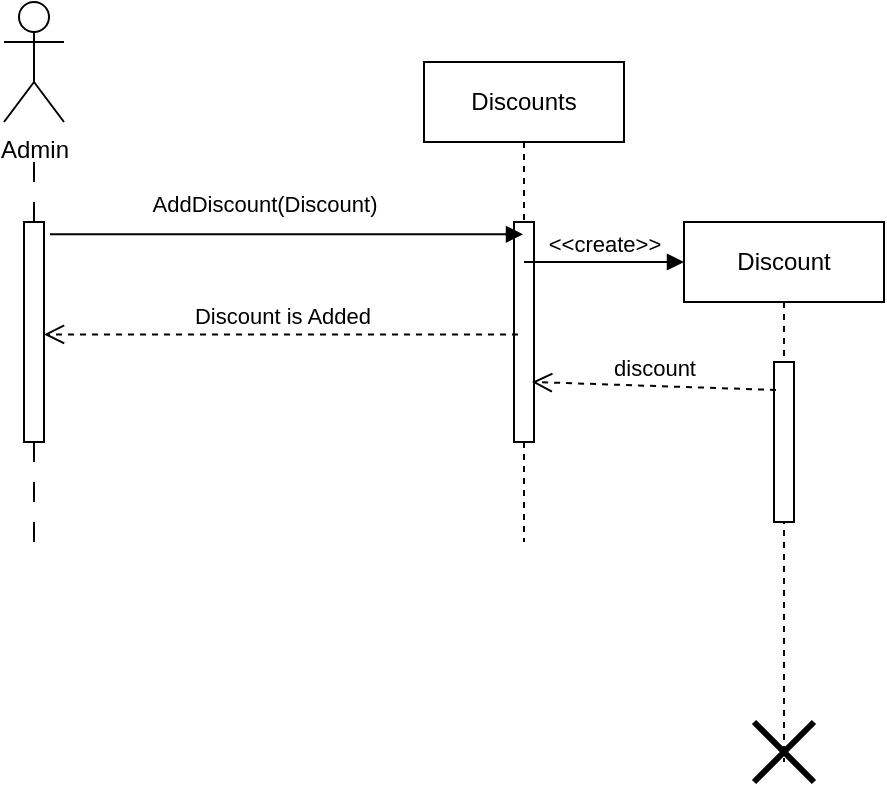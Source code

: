 <mxfile version="16.5.1" type="device"><diagram id="YLKoYbHzh7KxjD7sh19k" name="Page-1"><mxGraphModel dx="868" dy="553" grid="1" gridSize="10" guides="1" tooltips="1" connect="1" arrows="1" fold="1" page="1" pageScale="1" pageWidth="850" pageHeight="1100" math="0" shadow="0"><root><mxCell id="0"/><mxCell id="1" parent="0"/><mxCell id="5WvH0aVPz8zTcksEPGxo-1" value="Admin" style="shape=umlActor;verticalLabelPosition=bottom;verticalAlign=top;html=1;" parent="1" vertex="1"><mxGeometry x="140" y="130" width="30" height="60" as="geometry"/></mxCell><mxCell id="5WvH0aVPz8zTcksEPGxo-4" value="" style="endArrow=none;startArrow=none;endFill=0;startFill=0;endSize=8;html=1;verticalAlign=bottom;dashed=1;labelBackgroundColor=none;dashPattern=10 10;rounded=0;" parent="1" source="5WvH0aVPz8zTcksEPGxo-13" edge="1"><mxGeometry width="160" relative="1" as="geometry"><mxPoint x="155" y="210" as="sourcePoint"/><mxPoint x="155" y="400" as="targetPoint"/></mxGeometry></mxCell><mxCell id="5WvH0aVPz8zTcksEPGxo-13" value="" style="html=1;points=[];perimeter=orthogonalPerimeter;" parent="1" vertex="1"><mxGeometry x="150" y="240" width="10" height="110" as="geometry"/></mxCell><mxCell id="5WvH0aVPz8zTcksEPGxo-15" value="" style="endArrow=none;startArrow=none;endFill=0;startFill=0;endSize=8;html=1;verticalAlign=bottom;dashed=1;labelBackgroundColor=none;dashPattern=10 10;rounded=0;" parent="1" target="5WvH0aVPz8zTcksEPGxo-13" edge="1"><mxGeometry width="160" relative="1" as="geometry"><mxPoint x="155" y="210" as="sourcePoint"/><mxPoint x="155" y="600" as="targetPoint"/></mxGeometry></mxCell><mxCell id="5WvH0aVPz8zTcksEPGxo-16" value="Discounts" style="shape=umlLifeline;perimeter=lifelinePerimeter;whiteSpace=wrap;html=1;container=1;collapsible=0;recursiveResize=0;outlineConnect=0;" parent="1" vertex="1"><mxGeometry x="350" y="160" width="100" height="240" as="geometry"/></mxCell><mxCell id="5WvH0aVPz8zTcksEPGxo-17" value="" style="html=1;points=[];perimeter=orthogonalPerimeter;" parent="5WvH0aVPz8zTcksEPGxo-16" vertex="1"><mxGeometry x="45" y="80" width="10" height="110" as="geometry"/></mxCell><mxCell id="5WvH0aVPz8zTcksEPGxo-18" value="AddDiscount(Discount)" style="html=1;verticalAlign=bottom;endArrow=block;rounded=0;exitX=1.3;exitY=0.056;exitDx=0;exitDy=0;exitPerimeter=0;" parent="1" source="5WvH0aVPz8zTcksEPGxo-13" target="5WvH0aVPz8zTcksEPGxo-16" edge="1"><mxGeometry x="-0.095" y="6" width="80" relative="1" as="geometry"><mxPoint x="380" y="390" as="sourcePoint"/><mxPoint x="460" y="390" as="targetPoint"/><mxPoint as="offset"/></mxGeometry></mxCell><mxCell id="5WvH0aVPz8zTcksEPGxo-19" value="Discount is Added" style="html=1;verticalAlign=bottom;endArrow=open;dashed=1;endSize=8;rounded=0;exitX=0.2;exitY=0.211;exitDx=0;exitDy=0;exitPerimeter=0;" parent="1" edge="1"><mxGeometry relative="1" as="geometry"><mxPoint x="397" y="296.21" as="sourcePoint"/><mxPoint x="160" y="296.21" as="targetPoint"/></mxGeometry></mxCell><mxCell id="T6Eh9BaF8g_zxTQ4OQgB-2" value="&amp;lt;&amp;lt;create&amp;gt;&amp;gt;" style="html=1;verticalAlign=bottom;endArrow=block;rounded=0;" edge="1" parent="1"><mxGeometry width="80" relative="1" as="geometry"><mxPoint x="400" y="260" as="sourcePoint"/><mxPoint x="480" y="260" as="targetPoint"/></mxGeometry></mxCell><mxCell id="T6Eh9BaF8g_zxTQ4OQgB-3" value="Discount" style="shape=umlLifeline;perimeter=lifelinePerimeter;whiteSpace=wrap;html=1;container=1;collapsible=0;recursiveResize=0;outlineConnect=0;" vertex="1" parent="1"><mxGeometry x="480" y="240" width="100" height="270" as="geometry"/></mxCell><mxCell id="T6Eh9BaF8g_zxTQ4OQgB-5" value="" style="html=1;points=[];perimeter=orthogonalPerimeter;" vertex="1" parent="T6Eh9BaF8g_zxTQ4OQgB-3"><mxGeometry x="45" y="70" width="10" height="80" as="geometry"/></mxCell><mxCell id="T6Eh9BaF8g_zxTQ4OQgB-6" value="" style="shape=umlDestroy;whiteSpace=wrap;html=1;strokeWidth=3;" vertex="1" parent="T6Eh9BaF8g_zxTQ4OQgB-3"><mxGeometry x="35" y="250" width="30" height="30" as="geometry"/></mxCell><mxCell id="T6Eh9BaF8g_zxTQ4OQgB-4" value="discount" style="html=1;verticalAlign=bottom;endArrow=open;dashed=1;endSize=8;rounded=0;entryX=0.9;entryY=0.727;entryDx=0;entryDy=0;entryPerimeter=0;exitX=0.1;exitY=0.175;exitDx=0;exitDy=0;exitPerimeter=0;" edge="1" parent="1" source="T6Eh9BaF8g_zxTQ4OQgB-5" target="5WvH0aVPz8zTcksEPGxo-17"><mxGeometry relative="1" as="geometry"><mxPoint x="460" y="290" as="sourcePoint"/><mxPoint x="380" y="290" as="targetPoint"/></mxGeometry></mxCell></root></mxGraphModel></diagram></mxfile>